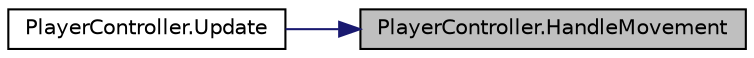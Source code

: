 digraph "PlayerController.HandleMovement"
{
 // INTERACTIVE_SVG=YES
 // LATEX_PDF_SIZE
  bgcolor="transparent";
  edge [fontname="Helvetica",fontsize="10",labelfontname="Helvetica",labelfontsize="10"];
  node [fontname="Helvetica",fontsize="10",shape=record];
  rankdir="RL";
  Node1 [label="PlayerController.HandleMovement",height=0.2,width=0.4,color="black", fillcolor="grey75", style="filled", fontcolor="black",tooltip="Function that handles all the base movement of the player."];
  Node1 -> Node2 [dir="back",color="midnightblue",fontsize="10",style="solid",fontname="Helvetica"];
  Node2 [label="PlayerController.Update",height=0.2,width=0.4,color="black",URL="$class_player_controller.html#ae8bc83dffb99867a04be016473ed2c43",tooltip=" "];
}
